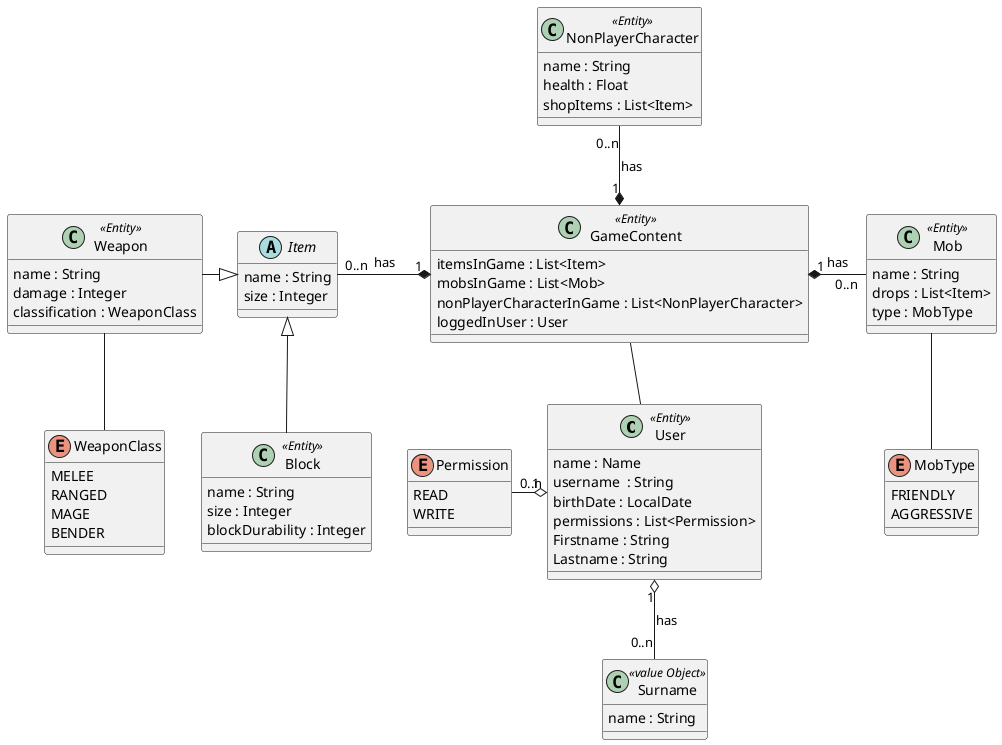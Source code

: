 @startuml

class User <<Entity>>{
    name : Name
    username  : String
    birthDate : LocalDate
    permissions : List<Permission>
    Firstname : String
    Lastname : String
}

class Surname <<value Object>>{
    name : String
}

abstract Item {
    name : String
    size : Integer
}

class Mob <<Entity>>{
    name : String
    drops : List<Item>
    type : MobType
}

class Weapon <<Entity>>{
    name : String
    damage : Integer
    classification : WeaponClass
}

class Block <<Entity>>{
    name : String
    size : Integer
    blockDurability : Integer
}

enum WeaponClass {
    MELEE
    RANGED
    MAGE
    BENDER
}

class NonPlayerCharacter <<Entity>>{
    name : String
    health : Float
    shopItems : List<Item>
}

enum Permission{
    READ
    WRITE
}

enum MobType{
    FRIENDLY
    AGGRESSIVE
}

class GameContent <<Entity>>{
    itemsInGame : List<Item>
    mobsInGame : List<Mob>
    nonPlayerCharacterInGame : List<NonPlayerCharacter>
    loggedInUser : User
}

User "1" o-down- "0..n" Surname : "has"
Item <|-left- Weapon
Item <|-down- Block
Weapon -- WeaponClass
Mob -- MobType
GameContent -- User
Item "0..n" -right-* "1" GameContent : "has"
Mob "0..n" -left-* "1" GameContent : "has"
NonPlayerCharacter "0..n" -down-* "1" GameContent : "has"
Permission "0..n" -right-o "1" User

@enduml
